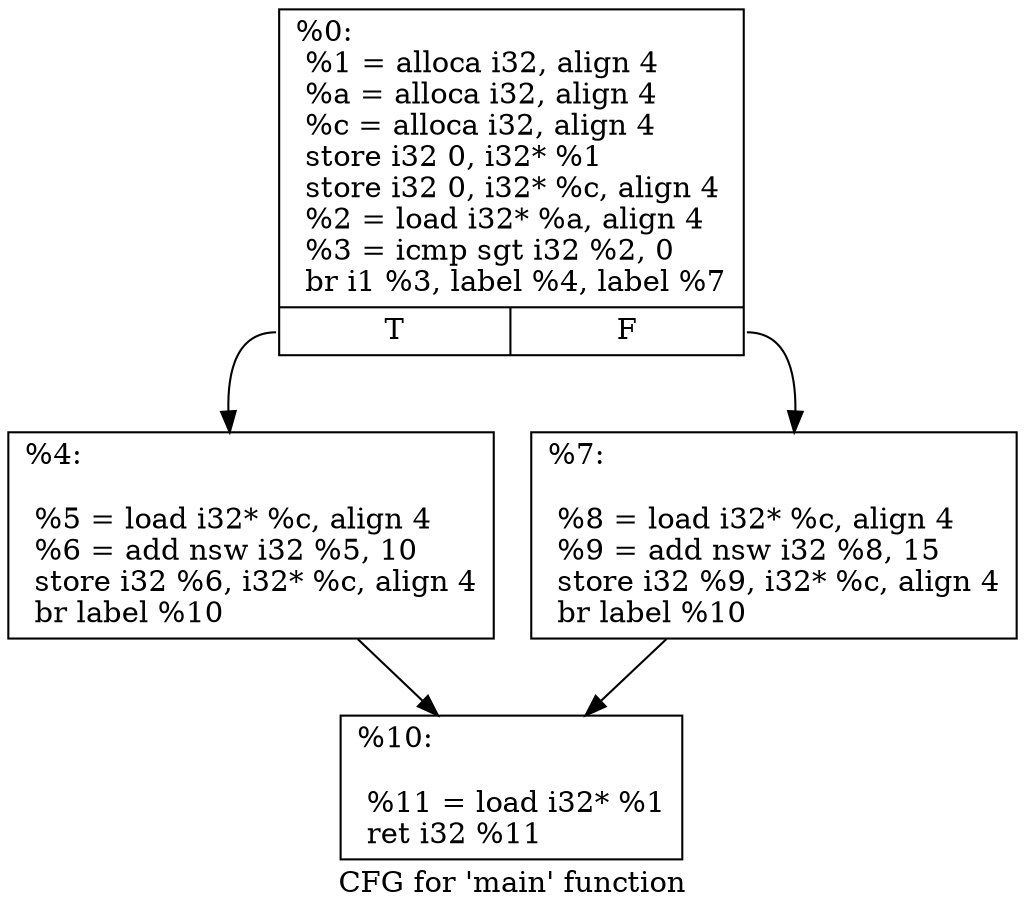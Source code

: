 digraph "CFG for 'main' function" {
	label="CFG for 'main' function";

	Node0x216b740 [shape=record,label="{%0:\l  %1 = alloca i32, align 4\l  %a = alloca i32, align 4\l  %c = alloca i32, align 4\l  store i32 0, i32* %1\l  store i32 0, i32* %c, align 4\l  %2 = load i32* %a, align 4\l  %3 = icmp sgt i32 %2, 0\l  br i1 %3, label %4, label %7\l|{<s0>T|<s1>F}}"];
	Node0x216b740:s0 -> Node0x217a120;
	Node0x216b740:s1 -> Node0x217a180;
	Node0x217a120 [shape=record,label="{%4:\l\l  %5 = load i32* %c, align 4\l  %6 = add nsw i32 %5, 10\l  store i32 %6, i32* %c, align 4\l  br label %10\l}"];
	Node0x217a120 -> Node0x217a460;
	Node0x217a180 [shape=record,label="{%7:\l\l  %8 = load i32* %c, align 4\l  %9 = add nsw i32 %8, 15\l  store i32 %9, i32* %c, align 4\l  br label %10\l}"];
	Node0x217a180 -> Node0x217a460;
	Node0x217a460 [shape=record,label="{%10:\l\l  %11 = load i32* %1\l  ret i32 %11\l}"];
}
